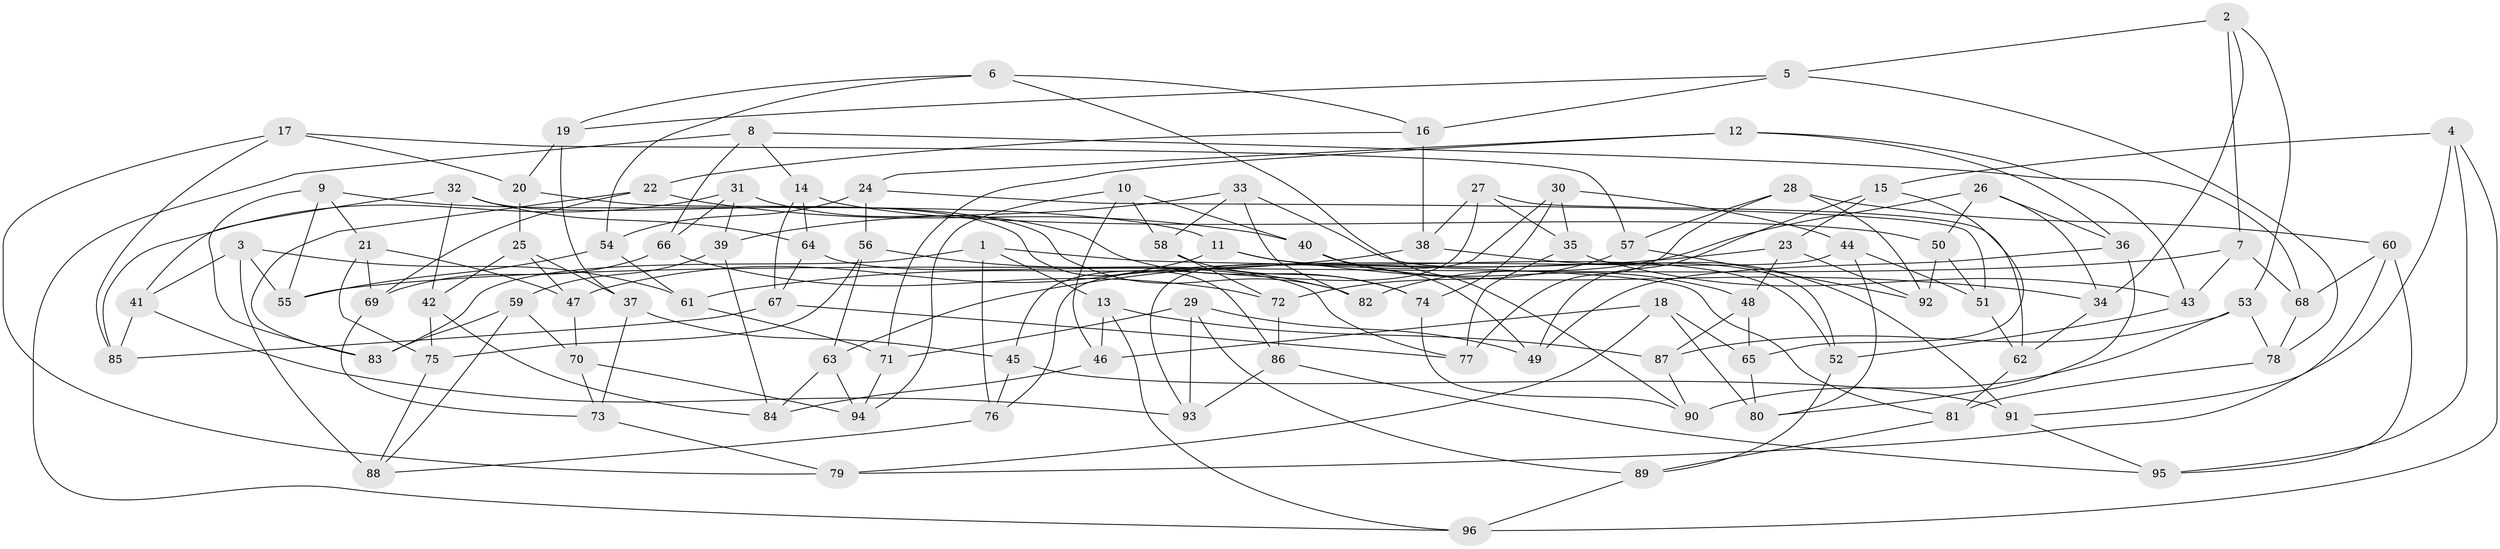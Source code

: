 // coarse degree distribution, {8: 0.1282051282051282, 9: 0.05128205128205128, 5: 0.05128205128205128, 3: 0.1282051282051282, 4: 0.358974358974359, 10: 0.05128205128205128, 7: 0.07692307692307693, 11: 0.05128205128205128, 6: 0.07692307692307693, 12: 0.02564102564102564}
// Generated by graph-tools (version 1.1) at 2025/53/03/04/25 22:53:37]
// undirected, 96 vertices, 192 edges
graph export_dot {
  node [color=gray90,style=filled];
  1;
  2;
  3;
  4;
  5;
  6;
  7;
  8;
  9;
  10;
  11;
  12;
  13;
  14;
  15;
  16;
  17;
  18;
  19;
  20;
  21;
  22;
  23;
  24;
  25;
  26;
  27;
  28;
  29;
  30;
  31;
  32;
  33;
  34;
  35;
  36;
  37;
  38;
  39;
  40;
  41;
  42;
  43;
  44;
  45;
  46;
  47;
  48;
  49;
  50;
  51;
  52;
  53;
  54;
  55;
  56;
  57;
  58;
  59;
  60;
  61;
  62;
  63;
  64;
  65;
  66;
  67;
  68;
  69;
  70;
  71;
  72;
  73;
  74;
  75;
  76;
  77;
  78;
  79;
  80;
  81;
  82;
  83;
  84;
  85;
  86;
  87;
  88;
  89;
  90;
  91;
  92;
  93;
  94;
  95;
  96;
  1 -- 83;
  1 -- 13;
  1 -- 76;
  1 -- 81;
  2 -- 5;
  2 -- 34;
  2 -- 53;
  2 -- 7;
  3 -- 55;
  3 -- 88;
  3 -- 61;
  3 -- 41;
  4 -- 15;
  4 -- 96;
  4 -- 95;
  4 -- 91;
  5 -- 19;
  5 -- 78;
  5 -- 16;
  6 -- 54;
  6 -- 16;
  6 -- 90;
  6 -- 19;
  7 -- 43;
  7 -- 55;
  7 -- 68;
  8 -- 14;
  8 -- 68;
  8 -- 96;
  8 -- 66;
  9 -- 83;
  9 -- 11;
  9 -- 21;
  9 -- 55;
  10 -- 94;
  10 -- 46;
  10 -- 58;
  10 -- 40;
  11 -- 34;
  11 -- 52;
  11 -- 47;
  12 -- 24;
  12 -- 43;
  12 -- 71;
  12 -- 36;
  13 -- 46;
  13 -- 96;
  13 -- 87;
  14 -- 50;
  14 -- 67;
  14 -- 64;
  15 -- 49;
  15 -- 65;
  15 -- 23;
  16 -- 22;
  16 -- 38;
  17 -- 57;
  17 -- 85;
  17 -- 20;
  17 -- 79;
  18 -- 80;
  18 -- 79;
  18 -- 46;
  18 -- 65;
  19 -- 37;
  19 -- 20;
  20 -- 25;
  20 -- 82;
  21 -- 75;
  21 -- 47;
  21 -- 69;
  22 -- 40;
  22 -- 69;
  22 -- 83;
  23 -- 48;
  23 -- 63;
  23 -- 92;
  24 -- 51;
  24 -- 56;
  24 -- 54;
  25 -- 47;
  25 -- 42;
  25 -- 37;
  26 -- 36;
  26 -- 82;
  26 -- 50;
  26 -- 34;
  27 -- 62;
  27 -- 38;
  27 -- 45;
  27 -- 35;
  28 -- 77;
  28 -- 57;
  28 -- 92;
  28 -- 60;
  29 -- 93;
  29 -- 49;
  29 -- 71;
  29 -- 89;
  30 -- 93;
  30 -- 44;
  30 -- 74;
  30 -- 35;
  31 -- 66;
  31 -- 74;
  31 -- 85;
  31 -- 39;
  32 -- 64;
  32 -- 42;
  32 -- 86;
  32 -- 41;
  33 -- 58;
  33 -- 82;
  33 -- 39;
  33 -- 52;
  34 -- 62;
  35 -- 77;
  35 -- 43;
  36 -- 80;
  36 -- 49;
  37 -- 45;
  37 -- 73;
  38 -- 91;
  38 -- 61;
  39 -- 59;
  39 -- 84;
  40 -- 49;
  40 -- 48;
  41 -- 85;
  41 -- 93;
  42 -- 84;
  42 -- 75;
  43 -- 52;
  44 -- 51;
  44 -- 80;
  44 -- 76;
  45 -- 91;
  45 -- 76;
  46 -- 84;
  47 -- 70;
  48 -- 65;
  48 -- 87;
  50 -- 92;
  50 -- 51;
  51 -- 62;
  52 -- 89;
  53 -- 87;
  53 -- 78;
  53 -- 90;
  54 -- 55;
  54 -- 61;
  56 -- 82;
  56 -- 75;
  56 -- 63;
  57 -- 92;
  57 -- 72;
  58 -- 74;
  58 -- 72;
  59 -- 83;
  59 -- 88;
  59 -- 70;
  60 -- 79;
  60 -- 95;
  60 -- 68;
  61 -- 71;
  62 -- 81;
  63 -- 94;
  63 -- 84;
  64 -- 77;
  64 -- 67;
  65 -- 80;
  66 -- 72;
  66 -- 69;
  67 -- 85;
  67 -- 77;
  68 -- 78;
  69 -- 73;
  70 -- 73;
  70 -- 94;
  71 -- 94;
  72 -- 86;
  73 -- 79;
  74 -- 90;
  75 -- 88;
  76 -- 88;
  78 -- 81;
  81 -- 89;
  86 -- 93;
  86 -- 95;
  87 -- 90;
  89 -- 96;
  91 -- 95;
}
